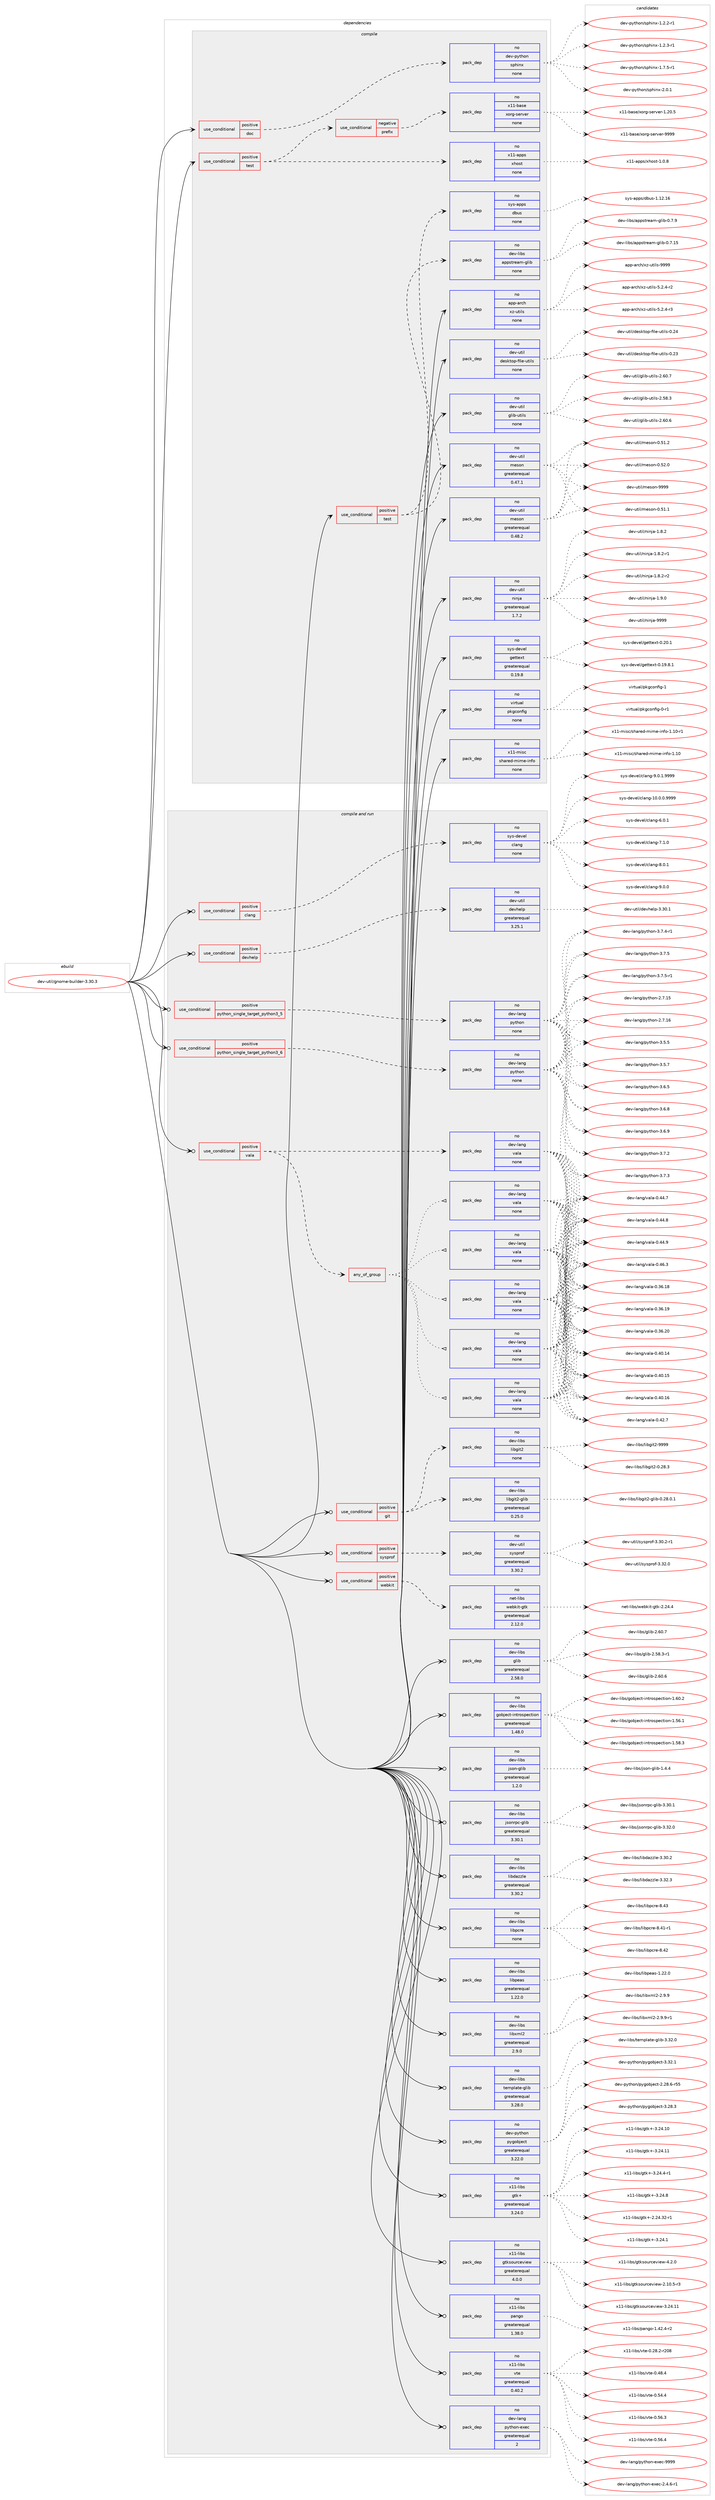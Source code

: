 digraph prolog {

# *************
# Graph options
# *************

newrank=true;
concentrate=true;
compound=true;
graph [rankdir=LR,fontname=Helvetica,fontsize=10,ranksep=1.5];#, ranksep=2.5, nodesep=0.2];
edge  [arrowhead=vee];
node  [fontname=Helvetica,fontsize=10];

# **********
# The ebuild
# **********

subgraph cluster_leftcol {
color=gray;
rank=same;
label=<<i>ebuild</i>>;
id [label="dev-util/gnome-builder-3.30.3", color=red, width=4, href="../dev-util/gnome-builder-3.30.3.svg"];
}

# ****************
# The dependencies
# ****************

subgraph cluster_midcol {
color=gray;
label=<<i>dependencies</i>>;
subgraph cluster_compile {
fillcolor="#eeeeee";
style=filled;
label=<<i>compile</i>>;
subgraph cond182807 {
dependency729513 [label=<<TABLE BORDER="0" CELLBORDER="1" CELLSPACING="0" CELLPADDING="4"><TR><TD ROWSPAN="3" CELLPADDING="10">use_conditional</TD></TR><TR><TD>positive</TD></TR><TR><TD>doc</TD></TR></TABLE>>, shape=none, color=red];
subgraph pack534563 {
dependency729514 [label=<<TABLE BORDER="0" CELLBORDER="1" CELLSPACING="0" CELLPADDING="4" WIDTH="220"><TR><TD ROWSPAN="6" CELLPADDING="30">pack_dep</TD></TR><TR><TD WIDTH="110">no</TD></TR><TR><TD>dev-python</TD></TR><TR><TD>sphinx</TD></TR><TR><TD>none</TD></TR><TR><TD></TD></TR></TABLE>>, shape=none, color=blue];
}
dependency729513:e -> dependency729514:w [weight=20,style="dashed",arrowhead="vee"];
}
id:e -> dependency729513:w [weight=20,style="solid",arrowhead="vee"];
subgraph cond182808 {
dependency729515 [label=<<TABLE BORDER="0" CELLBORDER="1" CELLSPACING="0" CELLPADDING="4"><TR><TD ROWSPAN="3" CELLPADDING="10">use_conditional</TD></TR><TR><TD>positive</TD></TR><TR><TD>test</TD></TR></TABLE>>, shape=none, color=red];
subgraph cond182809 {
dependency729516 [label=<<TABLE BORDER="0" CELLBORDER="1" CELLSPACING="0" CELLPADDING="4"><TR><TD ROWSPAN="3" CELLPADDING="10">use_conditional</TD></TR><TR><TD>negative</TD></TR><TR><TD>prefix</TD></TR></TABLE>>, shape=none, color=red];
subgraph pack534564 {
dependency729517 [label=<<TABLE BORDER="0" CELLBORDER="1" CELLSPACING="0" CELLPADDING="4" WIDTH="220"><TR><TD ROWSPAN="6" CELLPADDING="30">pack_dep</TD></TR><TR><TD WIDTH="110">no</TD></TR><TR><TD>x11-base</TD></TR><TR><TD>xorg-server</TD></TR><TR><TD>none</TD></TR><TR><TD></TD></TR></TABLE>>, shape=none, color=blue];
}
dependency729516:e -> dependency729517:w [weight=20,style="dashed",arrowhead="vee"];
}
dependency729515:e -> dependency729516:w [weight=20,style="dashed",arrowhead="vee"];
subgraph pack534565 {
dependency729518 [label=<<TABLE BORDER="0" CELLBORDER="1" CELLSPACING="0" CELLPADDING="4" WIDTH="220"><TR><TD ROWSPAN="6" CELLPADDING="30">pack_dep</TD></TR><TR><TD WIDTH="110">no</TD></TR><TR><TD>x11-apps</TD></TR><TR><TD>xhost</TD></TR><TR><TD>none</TD></TR><TR><TD></TD></TR></TABLE>>, shape=none, color=blue];
}
dependency729515:e -> dependency729518:w [weight=20,style="dashed",arrowhead="vee"];
}
id:e -> dependency729515:w [weight=20,style="solid",arrowhead="vee"];
subgraph cond182810 {
dependency729519 [label=<<TABLE BORDER="0" CELLBORDER="1" CELLSPACING="0" CELLPADDING="4"><TR><TD ROWSPAN="3" CELLPADDING="10">use_conditional</TD></TR><TR><TD>positive</TD></TR><TR><TD>test</TD></TR></TABLE>>, shape=none, color=red];
subgraph pack534566 {
dependency729520 [label=<<TABLE BORDER="0" CELLBORDER="1" CELLSPACING="0" CELLPADDING="4" WIDTH="220"><TR><TD ROWSPAN="6" CELLPADDING="30">pack_dep</TD></TR><TR><TD WIDTH="110">no</TD></TR><TR><TD>dev-libs</TD></TR><TR><TD>appstream-glib</TD></TR><TR><TD>none</TD></TR><TR><TD></TD></TR></TABLE>>, shape=none, color=blue];
}
dependency729519:e -> dependency729520:w [weight=20,style="dashed",arrowhead="vee"];
subgraph pack534567 {
dependency729521 [label=<<TABLE BORDER="0" CELLBORDER="1" CELLSPACING="0" CELLPADDING="4" WIDTH="220"><TR><TD ROWSPAN="6" CELLPADDING="30">pack_dep</TD></TR><TR><TD WIDTH="110">no</TD></TR><TR><TD>sys-apps</TD></TR><TR><TD>dbus</TD></TR><TR><TD>none</TD></TR><TR><TD></TD></TR></TABLE>>, shape=none, color=blue];
}
dependency729519:e -> dependency729521:w [weight=20,style="dashed",arrowhead="vee"];
}
id:e -> dependency729519:w [weight=20,style="solid",arrowhead="vee"];
subgraph pack534568 {
dependency729522 [label=<<TABLE BORDER="0" CELLBORDER="1" CELLSPACING="0" CELLPADDING="4" WIDTH="220"><TR><TD ROWSPAN="6" CELLPADDING="30">pack_dep</TD></TR><TR><TD WIDTH="110">no</TD></TR><TR><TD>app-arch</TD></TR><TR><TD>xz-utils</TD></TR><TR><TD>none</TD></TR><TR><TD></TD></TR></TABLE>>, shape=none, color=blue];
}
id:e -> dependency729522:w [weight=20,style="solid",arrowhead="vee"];
subgraph pack534569 {
dependency729523 [label=<<TABLE BORDER="0" CELLBORDER="1" CELLSPACING="0" CELLPADDING="4" WIDTH="220"><TR><TD ROWSPAN="6" CELLPADDING="30">pack_dep</TD></TR><TR><TD WIDTH="110">no</TD></TR><TR><TD>dev-util</TD></TR><TR><TD>desktop-file-utils</TD></TR><TR><TD>none</TD></TR><TR><TD></TD></TR></TABLE>>, shape=none, color=blue];
}
id:e -> dependency729523:w [weight=20,style="solid",arrowhead="vee"];
subgraph pack534570 {
dependency729524 [label=<<TABLE BORDER="0" CELLBORDER="1" CELLSPACING="0" CELLPADDING="4" WIDTH="220"><TR><TD ROWSPAN="6" CELLPADDING="30">pack_dep</TD></TR><TR><TD WIDTH="110">no</TD></TR><TR><TD>dev-util</TD></TR><TR><TD>glib-utils</TD></TR><TR><TD>none</TD></TR><TR><TD></TD></TR></TABLE>>, shape=none, color=blue];
}
id:e -> dependency729524:w [weight=20,style="solid",arrowhead="vee"];
subgraph pack534571 {
dependency729525 [label=<<TABLE BORDER="0" CELLBORDER="1" CELLSPACING="0" CELLPADDING="4" WIDTH="220"><TR><TD ROWSPAN="6" CELLPADDING="30">pack_dep</TD></TR><TR><TD WIDTH="110">no</TD></TR><TR><TD>dev-util</TD></TR><TR><TD>meson</TD></TR><TR><TD>greaterequal</TD></TR><TR><TD>0.47.1</TD></TR></TABLE>>, shape=none, color=blue];
}
id:e -> dependency729525:w [weight=20,style="solid",arrowhead="vee"];
subgraph pack534572 {
dependency729526 [label=<<TABLE BORDER="0" CELLBORDER="1" CELLSPACING="0" CELLPADDING="4" WIDTH="220"><TR><TD ROWSPAN="6" CELLPADDING="30">pack_dep</TD></TR><TR><TD WIDTH="110">no</TD></TR><TR><TD>dev-util</TD></TR><TR><TD>meson</TD></TR><TR><TD>greaterequal</TD></TR><TR><TD>0.48.2</TD></TR></TABLE>>, shape=none, color=blue];
}
id:e -> dependency729526:w [weight=20,style="solid",arrowhead="vee"];
subgraph pack534573 {
dependency729527 [label=<<TABLE BORDER="0" CELLBORDER="1" CELLSPACING="0" CELLPADDING="4" WIDTH="220"><TR><TD ROWSPAN="6" CELLPADDING="30">pack_dep</TD></TR><TR><TD WIDTH="110">no</TD></TR><TR><TD>dev-util</TD></TR><TR><TD>ninja</TD></TR><TR><TD>greaterequal</TD></TR><TR><TD>1.7.2</TD></TR></TABLE>>, shape=none, color=blue];
}
id:e -> dependency729527:w [weight=20,style="solid",arrowhead="vee"];
subgraph pack534574 {
dependency729528 [label=<<TABLE BORDER="0" CELLBORDER="1" CELLSPACING="0" CELLPADDING="4" WIDTH="220"><TR><TD ROWSPAN="6" CELLPADDING="30">pack_dep</TD></TR><TR><TD WIDTH="110">no</TD></TR><TR><TD>sys-devel</TD></TR><TR><TD>gettext</TD></TR><TR><TD>greaterequal</TD></TR><TR><TD>0.19.8</TD></TR></TABLE>>, shape=none, color=blue];
}
id:e -> dependency729528:w [weight=20,style="solid",arrowhead="vee"];
subgraph pack534575 {
dependency729529 [label=<<TABLE BORDER="0" CELLBORDER="1" CELLSPACING="0" CELLPADDING="4" WIDTH="220"><TR><TD ROWSPAN="6" CELLPADDING="30">pack_dep</TD></TR><TR><TD WIDTH="110">no</TD></TR><TR><TD>virtual</TD></TR><TR><TD>pkgconfig</TD></TR><TR><TD>none</TD></TR><TR><TD></TD></TR></TABLE>>, shape=none, color=blue];
}
id:e -> dependency729529:w [weight=20,style="solid",arrowhead="vee"];
subgraph pack534576 {
dependency729530 [label=<<TABLE BORDER="0" CELLBORDER="1" CELLSPACING="0" CELLPADDING="4" WIDTH="220"><TR><TD ROWSPAN="6" CELLPADDING="30">pack_dep</TD></TR><TR><TD WIDTH="110">no</TD></TR><TR><TD>x11-misc</TD></TR><TR><TD>shared-mime-info</TD></TR><TR><TD>none</TD></TR><TR><TD></TD></TR></TABLE>>, shape=none, color=blue];
}
id:e -> dependency729530:w [weight=20,style="solid",arrowhead="vee"];
}
subgraph cluster_compileandrun {
fillcolor="#eeeeee";
style=filled;
label=<<i>compile and run</i>>;
subgraph cond182811 {
dependency729531 [label=<<TABLE BORDER="0" CELLBORDER="1" CELLSPACING="0" CELLPADDING="4"><TR><TD ROWSPAN="3" CELLPADDING="10">use_conditional</TD></TR><TR><TD>positive</TD></TR><TR><TD>clang</TD></TR></TABLE>>, shape=none, color=red];
subgraph pack534577 {
dependency729532 [label=<<TABLE BORDER="0" CELLBORDER="1" CELLSPACING="0" CELLPADDING="4" WIDTH="220"><TR><TD ROWSPAN="6" CELLPADDING="30">pack_dep</TD></TR><TR><TD WIDTH="110">no</TD></TR><TR><TD>sys-devel</TD></TR><TR><TD>clang</TD></TR><TR><TD>none</TD></TR><TR><TD></TD></TR></TABLE>>, shape=none, color=blue];
}
dependency729531:e -> dependency729532:w [weight=20,style="dashed",arrowhead="vee"];
}
id:e -> dependency729531:w [weight=20,style="solid",arrowhead="odotvee"];
subgraph cond182812 {
dependency729533 [label=<<TABLE BORDER="0" CELLBORDER="1" CELLSPACING="0" CELLPADDING="4"><TR><TD ROWSPAN="3" CELLPADDING="10">use_conditional</TD></TR><TR><TD>positive</TD></TR><TR><TD>devhelp</TD></TR></TABLE>>, shape=none, color=red];
subgraph pack534578 {
dependency729534 [label=<<TABLE BORDER="0" CELLBORDER="1" CELLSPACING="0" CELLPADDING="4" WIDTH="220"><TR><TD ROWSPAN="6" CELLPADDING="30">pack_dep</TD></TR><TR><TD WIDTH="110">no</TD></TR><TR><TD>dev-util</TD></TR><TR><TD>devhelp</TD></TR><TR><TD>greaterequal</TD></TR><TR><TD>3.25.1</TD></TR></TABLE>>, shape=none, color=blue];
}
dependency729533:e -> dependency729534:w [weight=20,style="dashed",arrowhead="vee"];
}
id:e -> dependency729533:w [weight=20,style="solid",arrowhead="odotvee"];
subgraph cond182813 {
dependency729535 [label=<<TABLE BORDER="0" CELLBORDER="1" CELLSPACING="0" CELLPADDING="4"><TR><TD ROWSPAN="3" CELLPADDING="10">use_conditional</TD></TR><TR><TD>positive</TD></TR><TR><TD>git</TD></TR></TABLE>>, shape=none, color=red];
subgraph pack534579 {
dependency729536 [label=<<TABLE BORDER="0" CELLBORDER="1" CELLSPACING="0" CELLPADDING="4" WIDTH="220"><TR><TD ROWSPAN="6" CELLPADDING="30">pack_dep</TD></TR><TR><TD WIDTH="110">no</TD></TR><TR><TD>dev-libs</TD></TR><TR><TD>libgit2</TD></TR><TR><TD>none</TD></TR><TR><TD></TD></TR></TABLE>>, shape=none, color=blue];
}
dependency729535:e -> dependency729536:w [weight=20,style="dashed",arrowhead="vee"];
subgraph pack534580 {
dependency729537 [label=<<TABLE BORDER="0" CELLBORDER="1" CELLSPACING="0" CELLPADDING="4" WIDTH="220"><TR><TD ROWSPAN="6" CELLPADDING="30">pack_dep</TD></TR><TR><TD WIDTH="110">no</TD></TR><TR><TD>dev-libs</TD></TR><TR><TD>libgit2-glib</TD></TR><TR><TD>greaterequal</TD></TR><TR><TD>0.25.0</TD></TR></TABLE>>, shape=none, color=blue];
}
dependency729535:e -> dependency729537:w [weight=20,style="dashed",arrowhead="vee"];
}
id:e -> dependency729535:w [weight=20,style="solid",arrowhead="odotvee"];
subgraph cond182814 {
dependency729538 [label=<<TABLE BORDER="0" CELLBORDER="1" CELLSPACING="0" CELLPADDING="4"><TR><TD ROWSPAN="3" CELLPADDING="10">use_conditional</TD></TR><TR><TD>positive</TD></TR><TR><TD>python_single_target_python3_5</TD></TR></TABLE>>, shape=none, color=red];
subgraph pack534581 {
dependency729539 [label=<<TABLE BORDER="0" CELLBORDER="1" CELLSPACING="0" CELLPADDING="4" WIDTH="220"><TR><TD ROWSPAN="6" CELLPADDING="30">pack_dep</TD></TR><TR><TD WIDTH="110">no</TD></TR><TR><TD>dev-lang</TD></TR><TR><TD>python</TD></TR><TR><TD>none</TD></TR><TR><TD></TD></TR></TABLE>>, shape=none, color=blue];
}
dependency729538:e -> dependency729539:w [weight=20,style="dashed",arrowhead="vee"];
}
id:e -> dependency729538:w [weight=20,style="solid",arrowhead="odotvee"];
subgraph cond182815 {
dependency729540 [label=<<TABLE BORDER="0" CELLBORDER="1" CELLSPACING="0" CELLPADDING="4"><TR><TD ROWSPAN="3" CELLPADDING="10">use_conditional</TD></TR><TR><TD>positive</TD></TR><TR><TD>python_single_target_python3_6</TD></TR></TABLE>>, shape=none, color=red];
subgraph pack534582 {
dependency729541 [label=<<TABLE BORDER="0" CELLBORDER="1" CELLSPACING="0" CELLPADDING="4" WIDTH="220"><TR><TD ROWSPAN="6" CELLPADDING="30">pack_dep</TD></TR><TR><TD WIDTH="110">no</TD></TR><TR><TD>dev-lang</TD></TR><TR><TD>python</TD></TR><TR><TD>none</TD></TR><TR><TD></TD></TR></TABLE>>, shape=none, color=blue];
}
dependency729540:e -> dependency729541:w [weight=20,style="dashed",arrowhead="vee"];
}
id:e -> dependency729540:w [weight=20,style="solid",arrowhead="odotvee"];
subgraph cond182816 {
dependency729542 [label=<<TABLE BORDER="0" CELLBORDER="1" CELLSPACING="0" CELLPADDING="4"><TR><TD ROWSPAN="3" CELLPADDING="10">use_conditional</TD></TR><TR><TD>positive</TD></TR><TR><TD>sysprof</TD></TR></TABLE>>, shape=none, color=red];
subgraph pack534583 {
dependency729543 [label=<<TABLE BORDER="0" CELLBORDER="1" CELLSPACING="0" CELLPADDING="4" WIDTH="220"><TR><TD ROWSPAN="6" CELLPADDING="30">pack_dep</TD></TR><TR><TD WIDTH="110">no</TD></TR><TR><TD>dev-util</TD></TR><TR><TD>sysprof</TD></TR><TR><TD>greaterequal</TD></TR><TR><TD>3.30.2</TD></TR></TABLE>>, shape=none, color=blue];
}
dependency729542:e -> dependency729543:w [weight=20,style="dashed",arrowhead="vee"];
}
id:e -> dependency729542:w [weight=20,style="solid",arrowhead="odotvee"];
subgraph cond182817 {
dependency729544 [label=<<TABLE BORDER="0" CELLBORDER="1" CELLSPACING="0" CELLPADDING="4"><TR><TD ROWSPAN="3" CELLPADDING="10">use_conditional</TD></TR><TR><TD>positive</TD></TR><TR><TD>vala</TD></TR></TABLE>>, shape=none, color=red];
subgraph pack534584 {
dependency729545 [label=<<TABLE BORDER="0" CELLBORDER="1" CELLSPACING="0" CELLPADDING="4" WIDTH="220"><TR><TD ROWSPAN="6" CELLPADDING="30">pack_dep</TD></TR><TR><TD WIDTH="110">no</TD></TR><TR><TD>dev-lang</TD></TR><TR><TD>vala</TD></TR><TR><TD>none</TD></TR><TR><TD></TD></TR></TABLE>>, shape=none, color=blue];
}
dependency729544:e -> dependency729545:w [weight=20,style="dashed",arrowhead="vee"];
subgraph any11764 {
dependency729546 [label=<<TABLE BORDER="0" CELLBORDER="1" CELLSPACING="0" CELLPADDING="4"><TR><TD CELLPADDING="10">any_of_group</TD></TR></TABLE>>, shape=none, color=red];subgraph pack534585 {
dependency729547 [label=<<TABLE BORDER="0" CELLBORDER="1" CELLSPACING="0" CELLPADDING="4" WIDTH="220"><TR><TD ROWSPAN="6" CELLPADDING="30">pack_dep</TD></TR><TR><TD WIDTH="110">no</TD></TR><TR><TD>dev-lang</TD></TR><TR><TD>vala</TD></TR><TR><TD>none</TD></TR><TR><TD></TD></TR></TABLE>>, shape=none, color=blue];
}
dependency729546:e -> dependency729547:w [weight=20,style="dotted",arrowhead="oinv"];
subgraph pack534586 {
dependency729548 [label=<<TABLE BORDER="0" CELLBORDER="1" CELLSPACING="0" CELLPADDING="4" WIDTH="220"><TR><TD ROWSPAN="6" CELLPADDING="30">pack_dep</TD></TR><TR><TD WIDTH="110">no</TD></TR><TR><TD>dev-lang</TD></TR><TR><TD>vala</TD></TR><TR><TD>none</TD></TR><TR><TD></TD></TR></TABLE>>, shape=none, color=blue];
}
dependency729546:e -> dependency729548:w [weight=20,style="dotted",arrowhead="oinv"];
subgraph pack534587 {
dependency729549 [label=<<TABLE BORDER="0" CELLBORDER="1" CELLSPACING="0" CELLPADDING="4" WIDTH="220"><TR><TD ROWSPAN="6" CELLPADDING="30">pack_dep</TD></TR><TR><TD WIDTH="110">no</TD></TR><TR><TD>dev-lang</TD></TR><TR><TD>vala</TD></TR><TR><TD>none</TD></TR><TR><TD></TD></TR></TABLE>>, shape=none, color=blue];
}
dependency729546:e -> dependency729549:w [weight=20,style="dotted",arrowhead="oinv"];
subgraph pack534588 {
dependency729550 [label=<<TABLE BORDER="0" CELLBORDER="1" CELLSPACING="0" CELLPADDING="4" WIDTH="220"><TR><TD ROWSPAN="6" CELLPADDING="30">pack_dep</TD></TR><TR><TD WIDTH="110">no</TD></TR><TR><TD>dev-lang</TD></TR><TR><TD>vala</TD></TR><TR><TD>none</TD></TR><TR><TD></TD></TR></TABLE>>, shape=none, color=blue];
}
dependency729546:e -> dependency729550:w [weight=20,style="dotted",arrowhead="oinv"];
subgraph pack534589 {
dependency729551 [label=<<TABLE BORDER="0" CELLBORDER="1" CELLSPACING="0" CELLPADDING="4" WIDTH="220"><TR><TD ROWSPAN="6" CELLPADDING="30">pack_dep</TD></TR><TR><TD WIDTH="110">no</TD></TR><TR><TD>dev-lang</TD></TR><TR><TD>vala</TD></TR><TR><TD>none</TD></TR><TR><TD></TD></TR></TABLE>>, shape=none, color=blue];
}
dependency729546:e -> dependency729551:w [weight=20,style="dotted",arrowhead="oinv"];
}
dependency729544:e -> dependency729546:w [weight=20,style="dashed",arrowhead="vee"];
}
id:e -> dependency729544:w [weight=20,style="solid",arrowhead="odotvee"];
subgraph cond182818 {
dependency729552 [label=<<TABLE BORDER="0" CELLBORDER="1" CELLSPACING="0" CELLPADDING="4"><TR><TD ROWSPAN="3" CELLPADDING="10">use_conditional</TD></TR><TR><TD>positive</TD></TR><TR><TD>webkit</TD></TR></TABLE>>, shape=none, color=red];
subgraph pack534590 {
dependency729553 [label=<<TABLE BORDER="0" CELLBORDER="1" CELLSPACING="0" CELLPADDING="4" WIDTH="220"><TR><TD ROWSPAN="6" CELLPADDING="30">pack_dep</TD></TR><TR><TD WIDTH="110">no</TD></TR><TR><TD>net-libs</TD></TR><TR><TD>webkit-gtk</TD></TR><TR><TD>greaterequal</TD></TR><TR><TD>2.12.0</TD></TR></TABLE>>, shape=none, color=blue];
}
dependency729552:e -> dependency729553:w [weight=20,style="dashed",arrowhead="vee"];
}
id:e -> dependency729552:w [weight=20,style="solid",arrowhead="odotvee"];
subgraph pack534591 {
dependency729554 [label=<<TABLE BORDER="0" CELLBORDER="1" CELLSPACING="0" CELLPADDING="4" WIDTH="220"><TR><TD ROWSPAN="6" CELLPADDING="30">pack_dep</TD></TR><TR><TD WIDTH="110">no</TD></TR><TR><TD>dev-lang</TD></TR><TR><TD>python-exec</TD></TR><TR><TD>greaterequal</TD></TR><TR><TD>2</TD></TR></TABLE>>, shape=none, color=blue];
}
id:e -> dependency729554:w [weight=20,style="solid",arrowhead="odotvee"];
subgraph pack534592 {
dependency729555 [label=<<TABLE BORDER="0" CELLBORDER="1" CELLSPACING="0" CELLPADDING="4" WIDTH="220"><TR><TD ROWSPAN="6" CELLPADDING="30">pack_dep</TD></TR><TR><TD WIDTH="110">no</TD></TR><TR><TD>dev-libs</TD></TR><TR><TD>glib</TD></TR><TR><TD>greaterequal</TD></TR><TR><TD>2.58.0</TD></TR></TABLE>>, shape=none, color=blue];
}
id:e -> dependency729555:w [weight=20,style="solid",arrowhead="odotvee"];
subgraph pack534593 {
dependency729556 [label=<<TABLE BORDER="0" CELLBORDER="1" CELLSPACING="0" CELLPADDING="4" WIDTH="220"><TR><TD ROWSPAN="6" CELLPADDING="30">pack_dep</TD></TR><TR><TD WIDTH="110">no</TD></TR><TR><TD>dev-libs</TD></TR><TR><TD>gobject-introspection</TD></TR><TR><TD>greaterequal</TD></TR><TR><TD>1.48.0</TD></TR></TABLE>>, shape=none, color=blue];
}
id:e -> dependency729556:w [weight=20,style="solid",arrowhead="odotvee"];
subgraph pack534594 {
dependency729557 [label=<<TABLE BORDER="0" CELLBORDER="1" CELLSPACING="0" CELLPADDING="4" WIDTH="220"><TR><TD ROWSPAN="6" CELLPADDING="30">pack_dep</TD></TR><TR><TD WIDTH="110">no</TD></TR><TR><TD>dev-libs</TD></TR><TR><TD>json-glib</TD></TR><TR><TD>greaterequal</TD></TR><TR><TD>1.2.0</TD></TR></TABLE>>, shape=none, color=blue];
}
id:e -> dependency729557:w [weight=20,style="solid",arrowhead="odotvee"];
subgraph pack534595 {
dependency729558 [label=<<TABLE BORDER="0" CELLBORDER="1" CELLSPACING="0" CELLPADDING="4" WIDTH="220"><TR><TD ROWSPAN="6" CELLPADDING="30">pack_dep</TD></TR><TR><TD WIDTH="110">no</TD></TR><TR><TD>dev-libs</TD></TR><TR><TD>jsonrpc-glib</TD></TR><TR><TD>greaterequal</TD></TR><TR><TD>3.30.1</TD></TR></TABLE>>, shape=none, color=blue];
}
id:e -> dependency729558:w [weight=20,style="solid",arrowhead="odotvee"];
subgraph pack534596 {
dependency729559 [label=<<TABLE BORDER="0" CELLBORDER="1" CELLSPACING="0" CELLPADDING="4" WIDTH="220"><TR><TD ROWSPAN="6" CELLPADDING="30">pack_dep</TD></TR><TR><TD WIDTH="110">no</TD></TR><TR><TD>dev-libs</TD></TR><TR><TD>libdazzle</TD></TR><TR><TD>greaterequal</TD></TR><TR><TD>3.30.2</TD></TR></TABLE>>, shape=none, color=blue];
}
id:e -> dependency729559:w [weight=20,style="solid",arrowhead="odotvee"];
subgraph pack534597 {
dependency729560 [label=<<TABLE BORDER="0" CELLBORDER="1" CELLSPACING="0" CELLPADDING="4" WIDTH="220"><TR><TD ROWSPAN="6" CELLPADDING="30">pack_dep</TD></TR><TR><TD WIDTH="110">no</TD></TR><TR><TD>dev-libs</TD></TR><TR><TD>libpcre</TD></TR><TR><TD>none</TD></TR><TR><TD></TD></TR></TABLE>>, shape=none, color=blue];
}
id:e -> dependency729560:w [weight=20,style="solid",arrowhead="odotvee"];
subgraph pack534598 {
dependency729561 [label=<<TABLE BORDER="0" CELLBORDER="1" CELLSPACING="0" CELLPADDING="4" WIDTH="220"><TR><TD ROWSPAN="6" CELLPADDING="30">pack_dep</TD></TR><TR><TD WIDTH="110">no</TD></TR><TR><TD>dev-libs</TD></TR><TR><TD>libpeas</TD></TR><TR><TD>greaterequal</TD></TR><TR><TD>1.22.0</TD></TR></TABLE>>, shape=none, color=blue];
}
id:e -> dependency729561:w [weight=20,style="solid",arrowhead="odotvee"];
subgraph pack534599 {
dependency729562 [label=<<TABLE BORDER="0" CELLBORDER="1" CELLSPACING="0" CELLPADDING="4" WIDTH="220"><TR><TD ROWSPAN="6" CELLPADDING="30">pack_dep</TD></TR><TR><TD WIDTH="110">no</TD></TR><TR><TD>dev-libs</TD></TR><TR><TD>libxml2</TD></TR><TR><TD>greaterequal</TD></TR><TR><TD>2.9.0</TD></TR></TABLE>>, shape=none, color=blue];
}
id:e -> dependency729562:w [weight=20,style="solid",arrowhead="odotvee"];
subgraph pack534600 {
dependency729563 [label=<<TABLE BORDER="0" CELLBORDER="1" CELLSPACING="0" CELLPADDING="4" WIDTH="220"><TR><TD ROWSPAN="6" CELLPADDING="30">pack_dep</TD></TR><TR><TD WIDTH="110">no</TD></TR><TR><TD>dev-libs</TD></TR><TR><TD>template-glib</TD></TR><TR><TD>greaterequal</TD></TR><TR><TD>3.28.0</TD></TR></TABLE>>, shape=none, color=blue];
}
id:e -> dependency729563:w [weight=20,style="solid",arrowhead="odotvee"];
subgraph pack534601 {
dependency729564 [label=<<TABLE BORDER="0" CELLBORDER="1" CELLSPACING="0" CELLPADDING="4" WIDTH="220"><TR><TD ROWSPAN="6" CELLPADDING="30">pack_dep</TD></TR><TR><TD WIDTH="110">no</TD></TR><TR><TD>dev-python</TD></TR><TR><TD>pygobject</TD></TR><TR><TD>greaterequal</TD></TR><TR><TD>3.22.0</TD></TR></TABLE>>, shape=none, color=blue];
}
id:e -> dependency729564:w [weight=20,style="solid",arrowhead="odotvee"];
subgraph pack534602 {
dependency729565 [label=<<TABLE BORDER="0" CELLBORDER="1" CELLSPACING="0" CELLPADDING="4" WIDTH="220"><TR><TD ROWSPAN="6" CELLPADDING="30">pack_dep</TD></TR><TR><TD WIDTH="110">no</TD></TR><TR><TD>x11-libs</TD></TR><TR><TD>gtk+</TD></TR><TR><TD>greaterequal</TD></TR><TR><TD>3.24.0</TD></TR></TABLE>>, shape=none, color=blue];
}
id:e -> dependency729565:w [weight=20,style="solid",arrowhead="odotvee"];
subgraph pack534603 {
dependency729566 [label=<<TABLE BORDER="0" CELLBORDER="1" CELLSPACING="0" CELLPADDING="4" WIDTH="220"><TR><TD ROWSPAN="6" CELLPADDING="30">pack_dep</TD></TR><TR><TD WIDTH="110">no</TD></TR><TR><TD>x11-libs</TD></TR><TR><TD>gtksourceview</TD></TR><TR><TD>greaterequal</TD></TR><TR><TD>4.0.0</TD></TR></TABLE>>, shape=none, color=blue];
}
id:e -> dependency729566:w [weight=20,style="solid",arrowhead="odotvee"];
subgraph pack534604 {
dependency729567 [label=<<TABLE BORDER="0" CELLBORDER="1" CELLSPACING="0" CELLPADDING="4" WIDTH="220"><TR><TD ROWSPAN="6" CELLPADDING="30">pack_dep</TD></TR><TR><TD WIDTH="110">no</TD></TR><TR><TD>x11-libs</TD></TR><TR><TD>pango</TD></TR><TR><TD>greaterequal</TD></TR><TR><TD>1.38.0</TD></TR></TABLE>>, shape=none, color=blue];
}
id:e -> dependency729567:w [weight=20,style="solid",arrowhead="odotvee"];
subgraph pack534605 {
dependency729568 [label=<<TABLE BORDER="0" CELLBORDER="1" CELLSPACING="0" CELLPADDING="4" WIDTH="220"><TR><TD ROWSPAN="6" CELLPADDING="30">pack_dep</TD></TR><TR><TD WIDTH="110">no</TD></TR><TR><TD>x11-libs</TD></TR><TR><TD>vte</TD></TR><TR><TD>greaterequal</TD></TR><TR><TD>0.40.2</TD></TR></TABLE>>, shape=none, color=blue];
}
id:e -> dependency729568:w [weight=20,style="solid",arrowhead="odotvee"];
}
subgraph cluster_run {
fillcolor="#eeeeee";
style=filled;
label=<<i>run</i>>;
}
}

# **************
# The candidates
# **************

subgraph cluster_choices {
rank=same;
color=gray;
label=<<i>candidates</i>>;

subgraph choice534563 {
color=black;
nodesep=1;
choice10010111845112121116104111110471151121041051101204549465046504511449 [label="dev-python/sphinx-1.2.2-r1", color=red, width=4,href="../dev-python/sphinx-1.2.2-r1.svg"];
choice10010111845112121116104111110471151121041051101204549465046514511449 [label="dev-python/sphinx-1.2.3-r1", color=red, width=4,href="../dev-python/sphinx-1.2.3-r1.svg"];
choice10010111845112121116104111110471151121041051101204549465546534511449 [label="dev-python/sphinx-1.7.5-r1", color=red, width=4,href="../dev-python/sphinx-1.7.5-r1.svg"];
choice1001011184511212111610411111047115112104105110120455046484649 [label="dev-python/sphinx-2.0.1", color=red, width=4,href="../dev-python/sphinx-2.0.1.svg"];
dependency729514:e -> choice10010111845112121116104111110471151121041051101204549465046504511449:w [style=dotted,weight="100"];
dependency729514:e -> choice10010111845112121116104111110471151121041051101204549465046514511449:w [style=dotted,weight="100"];
dependency729514:e -> choice10010111845112121116104111110471151121041051101204549465546534511449:w [style=dotted,weight="100"];
dependency729514:e -> choice1001011184511212111610411111047115112104105110120455046484649:w [style=dotted,weight="100"];
}
subgraph choice534564 {
color=black;
nodesep=1;
choice1204949459897115101471201111141034511510111411810111445494650484653 [label="x11-base/xorg-server-1.20.5", color=red, width=4,href="../x11-base/xorg-server-1.20.5.svg"];
choice120494945989711510147120111114103451151011141181011144557575757 [label="x11-base/xorg-server-9999", color=red, width=4,href="../x11-base/xorg-server-9999.svg"];
dependency729517:e -> choice1204949459897115101471201111141034511510111411810111445494650484653:w [style=dotted,weight="100"];
dependency729517:e -> choice120494945989711510147120111114103451151011141181011144557575757:w [style=dotted,weight="100"];
}
subgraph choice534565 {
color=black;
nodesep=1;
choice1204949459711211211547120104111115116454946484656 [label="x11-apps/xhost-1.0.8", color=red, width=4,href="../x11-apps/xhost-1.0.8.svg"];
dependency729518:e -> choice1204949459711211211547120104111115116454946484656:w [style=dotted,weight="100"];
}
subgraph choice534566 {
color=black;
nodesep=1;
choice1001011184510810598115479711211211511611410197109451031081059845484655464953 [label="dev-libs/appstream-glib-0.7.15", color=red, width=4,href="../dev-libs/appstream-glib-0.7.15.svg"];
choice10010111845108105981154797112112115116114101971094510310810598454846554657 [label="dev-libs/appstream-glib-0.7.9", color=red, width=4,href="../dev-libs/appstream-glib-0.7.9.svg"];
dependency729520:e -> choice1001011184510810598115479711211211511611410197109451031081059845484655464953:w [style=dotted,weight="100"];
dependency729520:e -> choice10010111845108105981154797112112115116114101971094510310810598454846554657:w [style=dotted,weight="100"];
}
subgraph choice534567 {
color=black;
nodesep=1;
choice115121115459711211211547100981171154549464950464954 [label="sys-apps/dbus-1.12.16", color=red, width=4,href="../sys-apps/dbus-1.12.16.svg"];
dependency729521:e -> choice115121115459711211211547100981171154549464950464954:w [style=dotted,weight="100"];
}
subgraph choice534568 {
color=black;
nodesep=1;
choice9711211245971149910447120122451171161051081154553465046524511450 [label="app-arch/xz-utils-5.2.4-r2", color=red, width=4,href="../app-arch/xz-utils-5.2.4-r2.svg"];
choice9711211245971149910447120122451171161051081154553465046524511451 [label="app-arch/xz-utils-5.2.4-r3", color=red, width=4,href="../app-arch/xz-utils-5.2.4-r3.svg"];
choice9711211245971149910447120122451171161051081154557575757 [label="app-arch/xz-utils-9999", color=red, width=4,href="../app-arch/xz-utils-9999.svg"];
dependency729522:e -> choice9711211245971149910447120122451171161051081154553465046524511450:w [style=dotted,weight="100"];
dependency729522:e -> choice9711211245971149910447120122451171161051081154553465046524511451:w [style=dotted,weight="100"];
dependency729522:e -> choice9711211245971149910447120122451171161051081154557575757:w [style=dotted,weight="100"];
}
subgraph choice534569 {
color=black;
nodesep=1;
choice100101118451171161051084710010111510711611111245102105108101451171161051081154548465051 [label="dev-util/desktop-file-utils-0.23", color=red, width=4,href="../dev-util/desktop-file-utils-0.23.svg"];
choice100101118451171161051084710010111510711611111245102105108101451171161051081154548465052 [label="dev-util/desktop-file-utils-0.24", color=red, width=4,href="../dev-util/desktop-file-utils-0.24.svg"];
dependency729523:e -> choice100101118451171161051084710010111510711611111245102105108101451171161051081154548465051:w [style=dotted,weight="100"];
dependency729523:e -> choice100101118451171161051084710010111510711611111245102105108101451171161051081154548465052:w [style=dotted,weight="100"];
}
subgraph choice534570 {
color=black;
nodesep=1;
choice1001011184511711610510847103108105984511711610510811545504653564651 [label="dev-util/glib-utils-2.58.3", color=red, width=4,href="../dev-util/glib-utils-2.58.3.svg"];
choice1001011184511711610510847103108105984511711610510811545504654484654 [label="dev-util/glib-utils-2.60.6", color=red, width=4,href="../dev-util/glib-utils-2.60.6.svg"];
choice1001011184511711610510847103108105984511711610510811545504654484655 [label="dev-util/glib-utils-2.60.7", color=red, width=4,href="../dev-util/glib-utils-2.60.7.svg"];
dependency729524:e -> choice1001011184511711610510847103108105984511711610510811545504653564651:w [style=dotted,weight="100"];
dependency729524:e -> choice1001011184511711610510847103108105984511711610510811545504654484654:w [style=dotted,weight="100"];
dependency729524:e -> choice1001011184511711610510847103108105984511711610510811545504654484655:w [style=dotted,weight="100"];
}
subgraph choice534571 {
color=black;
nodesep=1;
choice100101118451171161051084710910111511111045484653494649 [label="dev-util/meson-0.51.1", color=red, width=4,href="../dev-util/meson-0.51.1.svg"];
choice100101118451171161051084710910111511111045484653494650 [label="dev-util/meson-0.51.2", color=red, width=4,href="../dev-util/meson-0.51.2.svg"];
choice100101118451171161051084710910111511111045484653504648 [label="dev-util/meson-0.52.0", color=red, width=4,href="../dev-util/meson-0.52.0.svg"];
choice10010111845117116105108471091011151111104557575757 [label="dev-util/meson-9999", color=red, width=4,href="../dev-util/meson-9999.svg"];
dependency729525:e -> choice100101118451171161051084710910111511111045484653494649:w [style=dotted,weight="100"];
dependency729525:e -> choice100101118451171161051084710910111511111045484653494650:w [style=dotted,weight="100"];
dependency729525:e -> choice100101118451171161051084710910111511111045484653504648:w [style=dotted,weight="100"];
dependency729525:e -> choice10010111845117116105108471091011151111104557575757:w [style=dotted,weight="100"];
}
subgraph choice534572 {
color=black;
nodesep=1;
choice100101118451171161051084710910111511111045484653494649 [label="dev-util/meson-0.51.1", color=red, width=4,href="../dev-util/meson-0.51.1.svg"];
choice100101118451171161051084710910111511111045484653494650 [label="dev-util/meson-0.51.2", color=red, width=4,href="../dev-util/meson-0.51.2.svg"];
choice100101118451171161051084710910111511111045484653504648 [label="dev-util/meson-0.52.0", color=red, width=4,href="../dev-util/meson-0.52.0.svg"];
choice10010111845117116105108471091011151111104557575757 [label="dev-util/meson-9999", color=red, width=4,href="../dev-util/meson-9999.svg"];
dependency729526:e -> choice100101118451171161051084710910111511111045484653494649:w [style=dotted,weight="100"];
dependency729526:e -> choice100101118451171161051084710910111511111045484653494650:w [style=dotted,weight="100"];
dependency729526:e -> choice100101118451171161051084710910111511111045484653504648:w [style=dotted,weight="100"];
dependency729526:e -> choice10010111845117116105108471091011151111104557575757:w [style=dotted,weight="100"];
}
subgraph choice534573 {
color=black;
nodesep=1;
choice100101118451171161051084711010511010697454946564650 [label="dev-util/ninja-1.8.2", color=red, width=4,href="../dev-util/ninja-1.8.2.svg"];
choice1001011184511711610510847110105110106974549465646504511449 [label="dev-util/ninja-1.8.2-r1", color=red, width=4,href="../dev-util/ninja-1.8.2-r1.svg"];
choice1001011184511711610510847110105110106974549465646504511450 [label="dev-util/ninja-1.8.2-r2", color=red, width=4,href="../dev-util/ninja-1.8.2-r2.svg"];
choice100101118451171161051084711010511010697454946574648 [label="dev-util/ninja-1.9.0", color=red, width=4,href="../dev-util/ninja-1.9.0.svg"];
choice1001011184511711610510847110105110106974557575757 [label="dev-util/ninja-9999", color=red, width=4,href="../dev-util/ninja-9999.svg"];
dependency729527:e -> choice100101118451171161051084711010511010697454946564650:w [style=dotted,weight="100"];
dependency729527:e -> choice1001011184511711610510847110105110106974549465646504511449:w [style=dotted,weight="100"];
dependency729527:e -> choice1001011184511711610510847110105110106974549465646504511450:w [style=dotted,weight="100"];
dependency729527:e -> choice100101118451171161051084711010511010697454946574648:w [style=dotted,weight="100"];
dependency729527:e -> choice1001011184511711610510847110105110106974557575757:w [style=dotted,weight="100"];
}
subgraph choice534574 {
color=black;
nodesep=1;
choice1151211154510010111810110847103101116116101120116454846495746564649 [label="sys-devel/gettext-0.19.8.1", color=red, width=4,href="../sys-devel/gettext-0.19.8.1.svg"];
choice115121115451001011181011084710310111611610112011645484650484649 [label="sys-devel/gettext-0.20.1", color=red, width=4,href="../sys-devel/gettext-0.20.1.svg"];
dependency729528:e -> choice1151211154510010111810110847103101116116101120116454846495746564649:w [style=dotted,weight="100"];
dependency729528:e -> choice115121115451001011181011084710310111611610112011645484650484649:w [style=dotted,weight="100"];
}
subgraph choice534575 {
color=black;
nodesep=1;
choice11810511411611797108471121071039911111010210510345484511449 [label="virtual/pkgconfig-0-r1", color=red, width=4,href="../virtual/pkgconfig-0-r1.svg"];
choice1181051141161179710847112107103991111101021051034549 [label="virtual/pkgconfig-1", color=red, width=4,href="../virtual/pkgconfig-1.svg"];
dependency729529:e -> choice11810511411611797108471121071039911111010210510345484511449:w [style=dotted,weight="100"];
dependency729529:e -> choice1181051141161179710847112107103991111101021051034549:w [style=dotted,weight="100"];
}
subgraph choice534576 {
color=black;
nodesep=1;
choice12049494510910511599471151049711410110045109105109101451051101021114549464948 [label="x11-misc/shared-mime-info-1.10", color=red, width=4,href="../x11-misc/shared-mime-info-1.10.svg"];
choice120494945109105115994711510497114101100451091051091014510511010211145494649484511449 [label="x11-misc/shared-mime-info-1.10-r1", color=red, width=4,href="../x11-misc/shared-mime-info-1.10-r1.svg"];
dependency729530:e -> choice12049494510910511599471151049711410110045109105109101451051101021114549464948:w [style=dotted,weight="100"];
dependency729530:e -> choice120494945109105115994711510497114101100451091051091014510511010211145494649484511449:w [style=dotted,weight="100"];
}
subgraph choice534577 {
color=black;
nodesep=1;
choice11512111545100101118101108479910897110103454948464846484657575757 [label="sys-devel/clang-10.0.0.9999", color=red, width=4,href="../sys-devel/clang-10.0.0.9999.svg"];
choice11512111545100101118101108479910897110103455446484649 [label="sys-devel/clang-6.0.1", color=red, width=4,href="../sys-devel/clang-6.0.1.svg"];
choice11512111545100101118101108479910897110103455546494648 [label="sys-devel/clang-7.1.0", color=red, width=4,href="../sys-devel/clang-7.1.0.svg"];
choice11512111545100101118101108479910897110103455646484649 [label="sys-devel/clang-8.0.1", color=red, width=4,href="../sys-devel/clang-8.0.1.svg"];
choice11512111545100101118101108479910897110103455746484648 [label="sys-devel/clang-9.0.0", color=red, width=4,href="../sys-devel/clang-9.0.0.svg"];
choice115121115451001011181011084799108971101034557464846494657575757 [label="sys-devel/clang-9.0.1.9999", color=red, width=4,href="../sys-devel/clang-9.0.1.9999.svg"];
dependency729532:e -> choice11512111545100101118101108479910897110103454948464846484657575757:w [style=dotted,weight="100"];
dependency729532:e -> choice11512111545100101118101108479910897110103455446484649:w [style=dotted,weight="100"];
dependency729532:e -> choice11512111545100101118101108479910897110103455546494648:w [style=dotted,weight="100"];
dependency729532:e -> choice11512111545100101118101108479910897110103455646484649:w [style=dotted,weight="100"];
dependency729532:e -> choice11512111545100101118101108479910897110103455746484648:w [style=dotted,weight="100"];
dependency729532:e -> choice115121115451001011181011084799108971101034557464846494657575757:w [style=dotted,weight="100"];
}
subgraph choice534578 {
color=black;
nodesep=1;
choice100101118451171161051084710010111810410110811245514651484649 [label="dev-util/devhelp-3.30.1", color=red, width=4,href="../dev-util/devhelp-3.30.1.svg"];
dependency729534:e -> choice100101118451171161051084710010111810410110811245514651484649:w [style=dotted,weight="100"];
}
subgraph choice534579 {
color=black;
nodesep=1;
choice100101118451081059811547108105981031051165045484650564651 [label="dev-libs/libgit2-0.28.3", color=red, width=4,href="../dev-libs/libgit2-0.28.3.svg"];
choice10010111845108105981154710810598103105116504557575757 [label="dev-libs/libgit2-9999", color=red, width=4,href="../dev-libs/libgit2-9999.svg"];
dependency729536:e -> choice100101118451081059811547108105981031051165045484650564651:w [style=dotted,weight="100"];
dependency729536:e -> choice10010111845108105981154710810598103105116504557575757:w [style=dotted,weight="100"];
}
subgraph choice534580 {
color=black;
nodesep=1;
choice10010111845108105981154710810598103105116504510310810598454846505646484649 [label="dev-libs/libgit2-glib-0.28.0.1", color=red, width=4,href="../dev-libs/libgit2-glib-0.28.0.1.svg"];
dependency729537:e -> choice10010111845108105981154710810598103105116504510310810598454846505646484649:w [style=dotted,weight="100"];
}
subgraph choice534581 {
color=black;
nodesep=1;
choice10010111845108971101034711212111610411111045504655464953 [label="dev-lang/python-2.7.15", color=red, width=4,href="../dev-lang/python-2.7.15.svg"];
choice10010111845108971101034711212111610411111045504655464954 [label="dev-lang/python-2.7.16", color=red, width=4,href="../dev-lang/python-2.7.16.svg"];
choice100101118451089711010347112121116104111110455146534653 [label="dev-lang/python-3.5.5", color=red, width=4,href="../dev-lang/python-3.5.5.svg"];
choice100101118451089711010347112121116104111110455146534655 [label="dev-lang/python-3.5.7", color=red, width=4,href="../dev-lang/python-3.5.7.svg"];
choice100101118451089711010347112121116104111110455146544653 [label="dev-lang/python-3.6.5", color=red, width=4,href="../dev-lang/python-3.6.5.svg"];
choice100101118451089711010347112121116104111110455146544656 [label="dev-lang/python-3.6.8", color=red, width=4,href="../dev-lang/python-3.6.8.svg"];
choice100101118451089711010347112121116104111110455146544657 [label="dev-lang/python-3.6.9", color=red, width=4,href="../dev-lang/python-3.6.9.svg"];
choice100101118451089711010347112121116104111110455146554650 [label="dev-lang/python-3.7.2", color=red, width=4,href="../dev-lang/python-3.7.2.svg"];
choice100101118451089711010347112121116104111110455146554651 [label="dev-lang/python-3.7.3", color=red, width=4,href="../dev-lang/python-3.7.3.svg"];
choice1001011184510897110103471121211161041111104551465546524511449 [label="dev-lang/python-3.7.4-r1", color=red, width=4,href="../dev-lang/python-3.7.4-r1.svg"];
choice100101118451089711010347112121116104111110455146554653 [label="dev-lang/python-3.7.5", color=red, width=4,href="../dev-lang/python-3.7.5.svg"];
choice1001011184510897110103471121211161041111104551465546534511449 [label="dev-lang/python-3.7.5-r1", color=red, width=4,href="../dev-lang/python-3.7.5-r1.svg"];
dependency729539:e -> choice10010111845108971101034711212111610411111045504655464953:w [style=dotted,weight="100"];
dependency729539:e -> choice10010111845108971101034711212111610411111045504655464954:w [style=dotted,weight="100"];
dependency729539:e -> choice100101118451089711010347112121116104111110455146534653:w [style=dotted,weight="100"];
dependency729539:e -> choice100101118451089711010347112121116104111110455146534655:w [style=dotted,weight="100"];
dependency729539:e -> choice100101118451089711010347112121116104111110455146544653:w [style=dotted,weight="100"];
dependency729539:e -> choice100101118451089711010347112121116104111110455146544656:w [style=dotted,weight="100"];
dependency729539:e -> choice100101118451089711010347112121116104111110455146544657:w [style=dotted,weight="100"];
dependency729539:e -> choice100101118451089711010347112121116104111110455146554650:w [style=dotted,weight="100"];
dependency729539:e -> choice100101118451089711010347112121116104111110455146554651:w [style=dotted,weight="100"];
dependency729539:e -> choice1001011184510897110103471121211161041111104551465546524511449:w [style=dotted,weight="100"];
dependency729539:e -> choice100101118451089711010347112121116104111110455146554653:w [style=dotted,weight="100"];
dependency729539:e -> choice1001011184510897110103471121211161041111104551465546534511449:w [style=dotted,weight="100"];
}
subgraph choice534582 {
color=black;
nodesep=1;
choice10010111845108971101034711212111610411111045504655464953 [label="dev-lang/python-2.7.15", color=red, width=4,href="../dev-lang/python-2.7.15.svg"];
choice10010111845108971101034711212111610411111045504655464954 [label="dev-lang/python-2.7.16", color=red, width=4,href="../dev-lang/python-2.7.16.svg"];
choice100101118451089711010347112121116104111110455146534653 [label="dev-lang/python-3.5.5", color=red, width=4,href="../dev-lang/python-3.5.5.svg"];
choice100101118451089711010347112121116104111110455146534655 [label="dev-lang/python-3.5.7", color=red, width=4,href="../dev-lang/python-3.5.7.svg"];
choice100101118451089711010347112121116104111110455146544653 [label="dev-lang/python-3.6.5", color=red, width=4,href="../dev-lang/python-3.6.5.svg"];
choice100101118451089711010347112121116104111110455146544656 [label="dev-lang/python-3.6.8", color=red, width=4,href="../dev-lang/python-3.6.8.svg"];
choice100101118451089711010347112121116104111110455146544657 [label="dev-lang/python-3.6.9", color=red, width=4,href="../dev-lang/python-3.6.9.svg"];
choice100101118451089711010347112121116104111110455146554650 [label="dev-lang/python-3.7.2", color=red, width=4,href="../dev-lang/python-3.7.2.svg"];
choice100101118451089711010347112121116104111110455146554651 [label="dev-lang/python-3.7.3", color=red, width=4,href="../dev-lang/python-3.7.3.svg"];
choice1001011184510897110103471121211161041111104551465546524511449 [label="dev-lang/python-3.7.4-r1", color=red, width=4,href="../dev-lang/python-3.7.4-r1.svg"];
choice100101118451089711010347112121116104111110455146554653 [label="dev-lang/python-3.7.5", color=red, width=4,href="../dev-lang/python-3.7.5.svg"];
choice1001011184510897110103471121211161041111104551465546534511449 [label="dev-lang/python-3.7.5-r1", color=red, width=4,href="../dev-lang/python-3.7.5-r1.svg"];
dependency729541:e -> choice10010111845108971101034711212111610411111045504655464953:w [style=dotted,weight="100"];
dependency729541:e -> choice10010111845108971101034711212111610411111045504655464954:w [style=dotted,weight="100"];
dependency729541:e -> choice100101118451089711010347112121116104111110455146534653:w [style=dotted,weight="100"];
dependency729541:e -> choice100101118451089711010347112121116104111110455146534655:w [style=dotted,weight="100"];
dependency729541:e -> choice100101118451089711010347112121116104111110455146544653:w [style=dotted,weight="100"];
dependency729541:e -> choice100101118451089711010347112121116104111110455146544656:w [style=dotted,weight="100"];
dependency729541:e -> choice100101118451089711010347112121116104111110455146544657:w [style=dotted,weight="100"];
dependency729541:e -> choice100101118451089711010347112121116104111110455146554650:w [style=dotted,weight="100"];
dependency729541:e -> choice100101118451089711010347112121116104111110455146554651:w [style=dotted,weight="100"];
dependency729541:e -> choice1001011184510897110103471121211161041111104551465546524511449:w [style=dotted,weight="100"];
dependency729541:e -> choice100101118451089711010347112121116104111110455146554653:w [style=dotted,weight="100"];
dependency729541:e -> choice1001011184510897110103471121211161041111104551465546534511449:w [style=dotted,weight="100"];
}
subgraph choice534583 {
color=black;
nodesep=1;
choice1001011184511711610510847115121115112114111102455146514846504511449 [label="dev-util/sysprof-3.30.2-r1", color=red, width=4,href="../dev-util/sysprof-3.30.2-r1.svg"];
choice100101118451171161051084711512111511211411110245514651504648 [label="dev-util/sysprof-3.32.0", color=red, width=4,href="../dev-util/sysprof-3.32.0.svg"];
dependency729543:e -> choice1001011184511711610510847115121115112114111102455146514846504511449:w [style=dotted,weight="100"];
dependency729543:e -> choice100101118451171161051084711512111511211411110245514651504648:w [style=dotted,weight="100"];
}
subgraph choice534584 {
color=black;
nodesep=1;
choice10010111845108971101034711897108974548465154464956 [label="dev-lang/vala-0.36.18", color=red, width=4,href="../dev-lang/vala-0.36.18.svg"];
choice10010111845108971101034711897108974548465154464957 [label="dev-lang/vala-0.36.19", color=red, width=4,href="../dev-lang/vala-0.36.19.svg"];
choice10010111845108971101034711897108974548465154465048 [label="dev-lang/vala-0.36.20", color=red, width=4,href="../dev-lang/vala-0.36.20.svg"];
choice10010111845108971101034711897108974548465248464952 [label="dev-lang/vala-0.40.14", color=red, width=4,href="../dev-lang/vala-0.40.14.svg"];
choice10010111845108971101034711897108974548465248464953 [label="dev-lang/vala-0.40.15", color=red, width=4,href="../dev-lang/vala-0.40.15.svg"];
choice10010111845108971101034711897108974548465248464954 [label="dev-lang/vala-0.40.16", color=red, width=4,href="../dev-lang/vala-0.40.16.svg"];
choice100101118451089711010347118971089745484652504655 [label="dev-lang/vala-0.42.7", color=red, width=4,href="../dev-lang/vala-0.42.7.svg"];
choice100101118451089711010347118971089745484652524655 [label="dev-lang/vala-0.44.7", color=red, width=4,href="../dev-lang/vala-0.44.7.svg"];
choice100101118451089711010347118971089745484652524656 [label="dev-lang/vala-0.44.8", color=red, width=4,href="../dev-lang/vala-0.44.8.svg"];
choice100101118451089711010347118971089745484652524657 [label="dev-lang/vala-0.44.9", color=red, width=4,href="../dev-lang/vala-0.44.9.svg"];
choice100101118451089711010347118971089745484652544651 [label="dev-lang/vala-0.46.3", color=red, width=4,href="../dev-lang/vala-0.46.3.svg"];
dependency729545:e -> choice10010111845108971101034711897108974548465154464956:w [style=dotted,weight="100"];
dependency729545:e -> choice10010111845108971101034711897108974548465154464957:w [style=dotted,weight="100"];
dependency729545:e -> choice10010111845108971101034711897108974548465154465048:w [style=dotted,weight="100"];
dependency729545:e -> choice10010111845108971101034711897108974548465248464952:w [style=dotted,weight="100"];
dependency729545:e -> choice10010111845108971101034711897108974548465248464953:w [style=dotted,weight="100"];
dependency729545:e -> choice10010111845108971101034711897108974548465248464954:w [style=dotted,weight="100"];
dependency729545:e -> choice100101118451089711010347118971089745484652504655:w [style=dotted,weight="100"];
dependency729545:e -> choice100101118451089711010347118971089745484652524655:w [style=dotted,weight="100"];
dependency729545:e -> choice100101118451089711010347118971089745484652524656:w [style=dotted,weight="100"];
dependency729545:e -> choice100101118451089711010347118971089745484652524657:w [style=dotted,weight="100"];
dependency729545:e -> choice100101118451089711010347118971089745484652544651:w [style=dotted,weight="100"];
}
subgraph choice534585 {
color=black;
nodesep=1;
choice10010111845108971101034711897108974548465154464956 [label="dev-lang/vala-0.36.18", color=red, width=4,href="../dev-lang/vala-0.36.18.svg"];
choice10010111845108971101034711897108974548465154464957 [label="dev-lang/vala-0.36.19", color=red, width=4,href="../dev-lang/vala-0.36.19.svg"];
choice10010111845108971101034711897108974548465154465048 [label="dev-lang/vala-0.36.20", color=red, width=4,href="../dev-lang/vala-0.36.20.svg"];
choice10010111845108971101034711897108974548465248464952 [label="dev-lang/vala-0.40.14", color=red, width=4,href="../dev-lang/vala-0.40.14.svg"];
choice10010111845108971101034711897108974548465248464953 [label="dev-lang/vala-0.40.15", color=red, width=4,href="../dev-lang/vala-0.40.15.svg"];
choice10010111845108971101034711897108974548465248464954 [label="dev-lang/vala-0.40.16", color=red, width=4,href="../dev-lang/vala-0.40.16.svg"];
choice100101118451089711010347118971089745484652504655 [label="dev-lang/vala-0.42.7", color=red, width=4,href="../dev-lang/vala-0.42.7.svg"];
choice100101118451089711010347118971089745484652524655 [label="dev-lang/vala-0.44.7", color=red, width=4,href="../dev-lang/vala-0.44.7.svg"];
choice100101118451089711010347118971089745484652524656 [label="dev-lang/vala-0.44.8", color=red, width=4,href="../dev-lang/vala-0.44.8.svg"];
choice100101118451089711010347118971089745484652524657 [label="dev-lang/vala-0.44.9", color=red, width=4,href="../dev-lang/vala-0.44.9.svg"];
choice100101118451089711010347118971089745484652544651 [label="dev-lang/vala-0.46.3", color=red, width=4,href="../dev-lang/vala-0.46.3.svg"];
dependency729547:e -> choice10010111845108971101034711897108974548465154464956:w [style=dotted,weight="100"];
dependency729547:e -> choice10010111845108971101034711897108974548465154464957:w [style=dotted,weight="100"];
dependency729547:e -> choice10010111845108971101034711897108974548465154465048:w [style=dotted,weight="100"];
dependency729547:e -> choice10010111845108971101034711897108974548465248464952:w [style=dotted,weight="100"];
dependency729547:e -> choice10010111845108971101034711897108974548465248464953:w [style=dotted,weight="100"];
dependency729547:e -> choice10010111845108971101034711897108974548465248464954:w [style=dotted,weight="100"];
dependency729547:e -> choice100101118451089711010347118971089745484652504655:w [style=dotted,weight="100"];
dependency729547:e -> choice100101118451089711010347118971089745484652524655:w [style=dotted,weight="100"];
dependency729547:e -> choice100101118451089711010347118971089745484652524656:w [style=dotted,weight="100"];
dependency729547:e -> choice100101118451089711010347118971089745484652524657:w [style=dotted,weight="100"];
dependency729547:e -> choice100101118451089711010347118971089745484652544651:w [style=dotted,weight="100"];
}
subgraph choice534586 {
color=black;
nodesep=1;
choice10010111845108971101034711897108974548465154464956 [label="dev-lang/vala-0.36.18", color=red, width=4,href="../dev-lang/vala-0.36.18.svg"];
choice10010111845108971101034711897108974548465154464957 [label="dev-lang/vala-0.36.19", color=red, width=4,href="../dev-lang/vala-0.36.19.svg"];
choice10010111845108971101034711897108974548465154465048 [label="dev-lang/vala-0.36.20", color=red, width=4,href="../dev-lang/vala-0.36.20.svg"];
choice10010111845108971101034711897108974548465248464952 [label="dev-lang/vala-0.40.14", color=red, width=4,href="../dev-lang/vala-0.40.14.svg"];
choice10010111845108971101034711897108974548465248464953 [label="dev-lang/vala-0.40.15", color=red, width=4,href="../dev-lang/vala-0.40.15.svg"];
choice10010111845108971101034711897108974548465248464954 [label="dev-lang/vala-0.40.16", color=red, width=4,href="../dev-lang/vala-0.40.16.svg"];
choice100101118451089711010347118971089745484652504655 [label="dev-lang/vala-0.42.7", color=red, width=4,href="../dev-lang/vala-0.42.7.svg"];
choice100101118451089711010347118971089745484652524655 [label="dev-lang/vala-0.44.7", color=red, width=4,href="../dev-lang/vala-0.44.7.svg"];
choice100101118451089711010347118971089745484652524656 [label="dev-lang/vala-0.44.8", color=red, width=4,href="../dev-lang/vala-0.44.8.svg"];
choice100101118451089711010347118971089745484652524657 [label="dev-lang/vala-0.44.9", color=red, width=4,href="../dev-lang/vala-0.44.9.svg"];
choice100101118451089711010347118971089745484652544651 [label="dev-lang/vala-0.46.3", color=red, width=4,href="../dev-lang/vala-0.46.3.svg"];
dependency729548:e -> choice10010111845108971101034711897108974548465154464956:w [style=dotted,weight="100"];
dependency729548:e -> choice10010111845108971101034711897108974548465154464957:w [style=dotted,weight="100"];
dependency729548:e -> choice10010111845108971101034711897108974548465154465048:w [style=dotted,weight="100"];
dependency729548:e -> choice10010111845108971101034711897108974548465248464952:w [style=dotted,weight="100"];
dependency729548:e -> choice10010111845108971101034711897108974548465248464953:w [style=dotted,weight="100"];
dependency729548:e -> choice10010111845108971101034711897108974548465248464954:w [style=dotted,weight="100"];
dependency729548:e -> choice100101118451089711010347118971089745484652504655:w [style=dotted,weight="100"];
dependency729548:e -> choice100101118451089711010347118971089745484652524655:w [style=dotted,weight="100"];
dependency729548:e -> choice100101118451089711010347118971089745484652524656:w [style=dotted,weight="100"];
dependency729548:e -> choice100101118451089711010347118971089745484652524657:w [style=dotted,weight="100"];
dependency729548:e -> choice100101118451089711010347118971089745484652544651:w [style=dotted,weight="100"];
}
subgraph choice534587 {
color=black;
nodesep=1;
choice10010111845108971101034711897108974548465154464956 [label="dev-lang/vala-0.36.18", color=red, width=4,href="../dev-lang/vala-0.36.18.svg"];
choice10010111845108971101034711897108974548465154464957 [label="dev-lang/vala-0.36.19", color=red, width=4,href="../dev-lang/vala-0.36.19.svg"];
choice10010111845108971101034711897108974548465154465048 [label="dev-lang/vala-0.36.20", color=red, width=4,href="../dev-lang/vala-0.36.20.svg"];
choice10010111845108971101034711897108974548465248464952 [label="dev-lang/vala-0.40.14", color=red, width=4,href="../dev-lang/vala-0.40.14.svg"];
choice10010111845108971101034711897108974548465248464953 [label="dev-lang/vala-0.40.15", color=red, width=4,href="../dev-lang/vala-0.40.15.svg"];
choice10010111845108971101034711897108974548465248464954 [label="dev-lang/vala-0.40.16", color=red, width=4,href="../dev-lang/vala-0.40.16.svg"];
choice100101118451089711010347118971089745484652504655 [label="dev-lang/vala-0.42.7", color=red, width=4,href="../dev-lang/vala-0.42.7.svg"];
choice100101118451089711010347118971089745484652524655 [label="dev-lang/vala-0.44.7", color=red, width=4,href="../dev-lang/vala-0.44.7.svg"];
choice100101118451089711010347118971089745484652524656 [label="dev-lang/vala-0.44.8", color=red, width=4,href="../dev-lang/vala-0.44.8.svg"];
choice100101118451089711010347118971089745484652524657 [label="dev-lang/vala-0.44.9", color=red, width=4,href="../dev-lang/vala-0.44.9.svg"];
choice100101118451089711010347118971089745484652544651 [label="dev-lang/vala-0.46.3", color=red, width=4,href="../dev-lang/vala-0.46.3.svg"];
dependency729549:e -> choice10010111845108971101034711897108974548465154464956:w [style=dotted,weight="100"];
dependency729549:e -> choice10010111845108971101034711897108974548465154464957:w [style=dotted,weight="100"];
dependency729549:e -> choice10010111845108971101034711897108974548465154465048:w [style=dotted,weight="100"];
dependency729549:e -> choice10010111845108971101034711897108974548465248464952:w [style=dotted,weight="100"];
dependency729549:e -> choice10010111845108971101034711897108974548465248464953:w [style=dotted,weight="100"];
dependency729549:e -> choice10010111845108971101034711897108974548465248464954:w [style=dotted,weight="100"];
dependency729549:e -> choice100101118451089711010347118971089745484652504655:w [style=dotted,weight="100"];
dependency729549:e -> choice100101118451089711010347118971089745484652524655:w [style=dotted,weight="100"];
dependency729549:e -> choice100101118451089711010347118971089745484652524656:w [style=dotted,weight="100"];
dependency729549:e -> choice100101118451089711010347118971089745484652524657:w [style=dotted,weight="100"];
dependency729549:e -> choice100101118451089711010347118971089745484652544651:w [style=dotted,weight="100"];
}
subgraph choice534588 {
color=black;
nodesep=1;
choice10010111845108971101034711897108974548465154464956 [label="dev-lang/vala-0.36.18", color=red, width=4,href="../dev-lang/vala-0.36.18.svg"];
choice10010111845108971101034711897108974548465154464957 [label="dev-lang/vala-0.36.19", color=red, width=4,href="../dev-lang/vala-0.36.19.svg"];
choice10010111845108971101034711897108974548465154465048 [label="dev-lang/vala-0.36.20", color=red, width=4,href="../dev-lang/vala-0.36.20.svg"];
choice10010111845108971101034711897108974548465248464952 [label="dev-lang/vala-0.40.14", color=red, width=4,href="../dev-lang/vala-0.40.14.svg"];
choice10010111845108971101034711897108974548465248464953 [label="dev-lang/vala-0.40.15", color=red, width=4,href="../dev-lang/vala-0.40.15.svg"];
choice10010111845108971101034711897108974548465248464954 [label="dev-lang/vala-0.40.16", color=red, width=4,href="../dev-lang/vala-0.40.16.svg"];
choice100101118451089711010347118971089745484652504655 [label="dev-lang/vala-0.42.7", color=red, width=4,href="../dev-lang/vala-0.42.7.svg"];
choice100101118451089711010347118971089745484652524655 [label="dev-lang/vala-0.44.7", color=red, width=4,href="../dev-lang/vala-0.44.7.svg"];
choice100101118451089711010347118971089745484652524656 [label="dev-lang/vala-0.44.8", color=red, width=4,href="../dev-lang/vala-0.44.8.svg"];
choice100101118451089711010347118971089745484652524657 [label="dev-lang/vala-0.44.9", color=red, width=4,href="../dev-lang/vala-0.44.9.svg"];
choice100101118451089711010347118971089745484652544651 [label="dev-lang/vala-0.46.3", color=red, width=4,href="../dev-lang/vala-0.46.3.svg"];
dependency729550:e -> choice10010111845108971101034711897108974548465154464956:w [style=dotted,weight="100"];
dependency729550:e -> choice10010111845108971101034711897108974548465154464957:w [style=dotted,weight="100"];
dependency729550:e -> choice10010111845108971101034711897108974548465154465048:w [style=dotted,weight="100"];
dependency729550:e -> choice10010111845108971101034711897108974548465248464952:w [style=dotted,weight="100"];
dependency729550:e -> choice10010111845108971101034711897108974548465248464953:w [style=dotted,weight="100"];
dependency729550:e -> choice10010111845108971101034711897108974548465248464954:w [style=dotted,weight="100"];
dependency729550:e -> choice100101118451089711010347118971089745484652504655:w [style=dotted,weight="100"];
dependency729550:e -> choice100101118451089711010347118971089745484652524655:w [style=dotted,weight="100"];
dependency729550:e -> choice100101118451089711010347118971089745484652524656:w [style=dotted,weight="100"];
dependency729550:e -> choice100101118451089711010347118971089745484652524657:w [style=dotted,weight="100"];
dependency729550:e -> choice100101118451089711010347118971089745484652544651:w [style=dotted,weight="100"];
}
subgraph choice534589 {
color=black;
nodesep=1;
choice10010111845108971101034711897108974548465154464956 [label="dev-lang/vala-0.36.18", color=red, width=4,href="../dev-lang/vala-0.36.18.svg"];
choice10010111845108971101034711897108974548465154464957 [label="dev-lang/vala-0.36.19", color=red, width=4,href="../dev-lang/vala-0.36.19.svg"];
choice10010111845108971101034711897108974548465154465048 [label="dev-lang/vala-0.36.20", color=red, width=4,href="../dev-lang/vala-0.36.20.svg"];
choice10010111845108971101034711897108974548465248464952 [label="dev-lang/vala-0.40.14", color=red, width=4,href="../dev-lang/vala-0.40.14.svg"];
choice10010111845108971101034711897108974548465248464953 [label="dev-lang/vala-0.40.15", color=red, width=4,href="../dev-lang/vala-0.40.15.svg"];
choice10010111845108971101034711897108974548465248464954 [label="dev-lang/vala-0.40.16", color=red, width=4,href="../dev-lang/vala-0.40.16.svg"];
choice100101118451089711010347118971089745484652504655 [label="dev-lang/vala-0.42.7", color=red, width=4,href="../dev-lang/vala-0.42.7.svg"];
choice100101118451089711010347118971089745484652524655 [label="dev-lang/vala-0.44.7", color=red, width=4,href="../dev-lang/vala-0.44.7.svg"];
choice100101118451089711010347118971089745484652524656 [label="dev-lang/vala-0.44.8", color=red, width=4,href="../dev-lang/vala-0.44.8.svg"];
choice100101118451089711010347118971089745484652524657 [label="dev-lang/vala-0.44.9", color=red, width=4,href="../dev-lang/vala-0.44.9.svg"];
choice100101118451089711010347118971089745484652544651 [label="dev-lang/vala-0.46.3", color=red, width=4,href="../dev-lang/vala-0.46.3.svg"];
dependency729551:e -> choice10010111845108971101034711897108974548465154464956:w [style=dotted,weight="100"];
dependency729551:e -> choice10010111845108971101034711897108974548465154464957:w [style=dotted,weight="100"];
dependency729551:e -> choice10010111845108971101034711897108974548465154465048:w [style=dotted,weight="100"];
dependency729551:e -> choice10010111845108971101034711897108974548465248464952:w [style=dotted,weight="100"];
dependency729551:e -> choice10010111845108971101034711897108974548465248464953:w [style=dotted,weight="100"];
dependency729551:e -> choice10010111845108971101034711897108974548465248464954:w [style=dotted,weight="100"];
dependency729551:e -> choice100101118451089711010347118971089745484652504655:w [style=dotted,weight="100"];
dependency729551:e -> choice100101118451089711010347118971089745484652524655:w [style=dotted,weight="100"];
dependency729551:e -> choice100101118451089711010347118971089745484652524656:w [style=dotted,weight="100"];
dependency729551:e -> choice100101118451089711010347118971089745484652524657:w [style=dotted,weight="100"];
dependency729551:e -> choice100101118451089711010347118971089745484652544651:w [style=dotted,weight="100"];
}
subgraph choice534590 {
color=black;
nodesep=1;
choice110101116451081059811547119101981071051164510311610745504650524652 [label="net-libs/webkit-gtk-2.24.4", color=red, width=4,href="../net-libs/webkit-gtk-2.24.4.svg"];
dependency729553:e -> choice110101116451081059811547119101981071051164510311610745504650524652:w [style=dotted,weight="100"];
}
subgraph choice534591 {
color=black;
nodesep=1;
choice10010111845108971101034711212111610411111045101120101994550465246544511449 [label="dev-lang/python-exec-2.4.6-r1", color=red, width=4,href="../dev-lang/python-exec-2.4.6-r1.svg"];
choice10010111845108971101034711212111610411111045101120101994557575757 [label="dev-lang/python-exec-9999", color=red, width=4,href="../dev-lang/python-exec-9999.svg"];
dependency729554:e -> choice10010111845108971101034711212111610411111045101120101994550465246544511449:w [style=dotted,weight="100"];
dependency729554:e -> choice10010111845108971101034711212111610411111045101120101994557575757:w [style=dotted,weight="100"];
}
subgraph choice534592 {
color=black;
nodesep=1;
choice10010111845108105981154710310810598455046535646514511449 [label="dev-libs/glib-2.58.3-r1", color=red, width=4,href="../dev-libs/glib-2.58.3-r1.svg"];
choice1001011184510810598115471031081059845504654484654 [label="dev-libs/glib-2.60.6", color=red, width=4,href="../dev-libs/glib-2.60.6.svg"];
choice1001011184510810598115471031081059845504654484655 [label="dev-libs/glib-2.60.7", color=red, width=4,href="../dev-libs/glib-2.60.7.svg"];
dependency729555:e -> choice10010111845108105981154710310810598455046535646514511449:w [style=dotted,weight="100"];
dependency729555:e -> choice1001011184510810598115471031081059845504654484654:w [style=dotted,weight="100"];
dependency729555:e -> choice1001011184510810598115471031081059845504654484655:w [style=dotted,weight="100"];
}
subgraph choice534593 {
color=black;
nodesep=1;
choice1001011184510810598115471031119810610199116451051101161141111151121019911610511111045494653544649 [label="dev-libs/gobject-introspection-1.56.1", color=red, width=4,href="../dev-libs/gobject-introspection-1.56.1.svg"];
choice1001011184510810598115471031119810610199116451051101161141111151121019911610511111045494653564651 [label="dev-libs/gobject-introspection-1.58.3", color=red, width=4,href="../dev-libs/gobject-introspection-1.58.3.svg"];
choice1001011184510810598115471031119810610199116451051101161141111151121019911610511111045494654484650 [label="dev-libs/gobject-introspection-1.60.2", color=red, width=4,href="../dev-libs/gobject-introspection-1.60.2.svg"];
dependency729556:e -> choice1001011184510810598115471031119810610199116451051101161141111151121019911610511111045494653544649:w [style=dotted,weight="100"];
dependency729556:e -> choice1001011184510810598115471031119810610199116451051101161141111151121019911610511111045494653564651:w [style=dotted,weight="100"];
dependency729556:e -> choice1001011184510810598115471031119810610199116451051101161141111151121019911610511111045494654484650:w [style=dotted,weight="100"];
}
subgraph choice534594 {
color=black;
nodesep=1;
choice1001011184510810598115471061151111104510310810598454946524652 [label="dev-libs/json-glib-1.4.4", color=red, width=4,href="../dev-libs/json-glib-1.4.4.svg"];
dependency729557:e -> choice1001011184510810598115471061151111104510310810598454946524652:w [style=dotted,weight="100"];
}
subgraph choice534595 {
color=black;
nodesep=1;
choice10010111845108105981154710611511111011411299451031081059845514651484649 [label="dev-libs/jsonrpc-glib-3.30.1", color=red, width=4,href="../dev-libs/jsonrpc-glib-3.30.1.svg"];
choice10010111845108105981154710611511111011411299451031081059845514651504648 [label="dev-libs/jsonrpc-glib-3.32.0", color=red, width=4,href="../dev-libs/jsonrpc-glib-3.32.0.svg"];
dependency729558:e -> choice10010111845108105981154710611511111011411299451031081059845514651484649:w [style=dotted,weight="100"];
dependency729558:e -> choice10010111845108105981154710611511111011411299451031081059845514651504648:w [style=dotted,weight="100"];
}
subgraph choice534596 {
color=black;
nodesep=1;
choice100101118451081059811547108105981009712212210810145514651484650 [label="dev-libs/libdazzle-3.30.2", color=red, width=4,href="../dev-libs/libdazzle-3.30.2.svg"];
choice100101118451081059811547108105981009712212210810145514651504651 [label="dev-libs/libdazzle-3.32.3", color=red, width=4,href="../dev-libs/libdazzle-3.32.3.svg"];
dependency729559:e -> choice100101118451081059811547108105981009712212210810145514651484650:w [style=dotted,weight="100"];
dependency729559:e -> choice100101118451081059811547108105981009712212210810145514651504651:w [style=dotted,weight="100"];
}
subgraph choice534597 {
color=black;
nodesep=1;
choice100101118451081059811547108105981129911410145564652494511449 [label="dev-libs/libpcre-8.41-r1", color=red, width=4,href="../dev-libs/libpcre-8.41-r1.svg"];
choice10010111845108105981154710810598112991141014556465250 [label="dev-libs/libpcre-8.42", color=red, width=4,href="../dev-libs/libpcre-8.42.svg"];
choice10010111845108105981154710810598112991141014556465251 [label="dev-libs/libpcre-8.43", color=red, width=4,href="../dev-libs/libpcre-8.43.svg"];
dependency729560:e -> choice100101118451081059811547108105981129911410145564652494511449:w [style=dotted,weight="100"];
dependency729560:e -> choice10010111845108105981154710810598112991141014556465250:w [style=dotted,weight="100"];
dependency729560:e -> choice10010111845108105981154710810598112991141014556465251:w [style=dotted,weight="100"];
}
subgraph choice534598 {
color=black;
nodesep=1;
choice100101118451081059811547108105981121019711545494650504648 [label="dev-libs/libpeas-1.22.0", color=red, width=4,href="../dev-libs/libpeas-1.22.0.svg"];
dependency729561:e -> choice100101118451081059811547108105981121019711545494650504648:w [style=dotted,weight="100"];
}
subgraph choice534599 {
color=black;
nodesep=1;
choice1001011184510810598115471081059812010910850455046574657 [label="dev-libs/libxml2-2.9.9", color=red, width=4,href="../dev-libs/libxml2-2.9.9.svg"];
choice10010111845108105981154710810598120109108504550465746574511449 [label="dev-libs/libxml2-2.9.9-r1", color=red, width=4,href="../dev-libs/libxml2-2.9.9-r1.svg"];
dependency729562:e -> choice1001011184510810598115471081059812010910850455046574657:w [style=dotted,weight="100"];
dependency729562:e -> choice10010111845108105981154710810598120109108504550465746574511449:w [style=dotted,weight="100"];
}
subgraph choice534600 {
color=black;
nodesep=1;
choice10010111845108105981154711610110911210897116101451031081059845514651504648 [label="dev-libs/template-glib-3.32.0", color=red, width=4,href="../dev-libs/template-glib-3.32.0.svg"];
dependency729563:e -> choice10010111845108105981154711610110911210897116101451031081059845514651504648:w [style=dotted,weight="100"];
}
subgraph choice534601 {
color=black;
nodesep=1;
choice1001011184511212111610411111047112121103111981061019911645504650564654451145353 [label="dev-python/pygobject-2.28.6-r55", color=red, width=4,href="../dev-python/pygobject-2.28.6-r55.svg"];
choice1001011184511212111610411111047112121103111981061019911645514650564651 [label="dev-python/pygobject-3.28.3", color=red, width=4,href="../dev-python/pygobject-3.28.3.svg"];
choice1001011184511212111610411111047112121103111981061019911645514651504649 [label="dev-python/pygobject-3.32.1", color=red, width=4,href="../dev-python/pygobject-3.32.1.svg"];
dependency729564:e -> choice1001011184511212111610411111047112121103111981061019911645504650564654451145353:w [style=dotted,weight="100"];
dependency729564:e -> choice1001011184511212111610411111047112121103111981061019911645514650564651:w [style=dotted,weight="100"];
dependency729564:e -> choice1001011184511212111610411111047112121103111981061019911645514651504649:w [style=dotted,weight="100"];
}
subgraph choice534602 {
color=black;
nodesep=1;
choice12049494510810598115471031161074345504650524651504511449 [label="x11-libs/gtk+-2.24.32-r1", color=red, width=4,href="../x11-libs/gtk+-2.24.32-r1.svg"];
choice12049494510810598115471031161074345514650524649 [label="x11-libs/gtk+-3.24.1", color=red, width=4,href="../x11-libs/gtk+-3.24.1.svg"];
choice1204949451081059811547103116107434551465052464948 [label="x11-libs/gtk+-3.24.10", color=red, width=4,href="../x11-libs/gtk+-3.24.10.svg"];
choice1204949451081059811547103116107434551465052464949 [label="x11-libs/gtk+-3.24.11", color=red, width=4,href="../x11-libs/gtk+-3.24.11.svg"];
choice120494945108105981154710311610743455146505246524511449 [label="x11-libs/gtk+-3.24.4-r1", color=red, width=4,href="../x11-libs/gtk+-3.24.4-r1.svg"];
choice12049494510810598115471031161074345514650524656 [label="x11-libs/gtk+-3.24.8", color=red, width=4,href="../x11-libs/gtk+-3.24.8.svg"];
dependency729565:e -> choice12049494510810598115471031161074345504650524651504511449:w [style=dotted,weight="100"];
dependency729565:e -> choice12049494510810598115471031161074345514650524649:w [style=dotted,weight="100"];
dependency729565:e -> choice1204949451081059811547103116107434551465052464948:w [style=dotted,weight="100"];
dependency729565:e -> choice1204949451081059811547103116107434551465052464949:w [style=dotted,weight="100"];
dependency729565:e -> choice120494945108105981154710311610743455146505246524511449:w [style=dotted,weight="100"];
dependency729565:e -> choice12049494510810598115471031161074345514650524656:w [style=dotted,weight="100"];
}
subgraph choice534603 {
color=black;
nodesep=1;
choice120494945108105981154710311610711511111711499101118105101119455046494846534511451 [label="x11-libs/gtksourceview-2.10.5-r3", color=red, width=4,href="../x11-libs/gtksourceview-2.10.5-r3.svg"];
choice1204949451081059811547103116107115111117114991011181051011194551465052464949 [label="x11-libs/gtksourceview-3.24.11", color=red, width=4,href="../x11-libs/gtksourceview-3.24.11.svg"];
choice120494945108105981154710311610711511111711499101118105101119455246504648 [label="x11-libs/gtksourceview-4.2.0", color=red, width=4,href="../x11-libs/gtksourceview-4.2.0.svg"];
dependency729566:e -> choice120494945108105981154710311610711511111711499101118105101119455046494846534511451:w [style=dotted,weight="100"];
dependency729566:e -> choice1204949451081059811547103116107115111117114991011181051011194551465052464949:w [style=dotted,weight="100"];
dependency729566:e -> choice120494945108105981154710311610711511111711499101118105101119455246504648:w [style=dotted,weight="100"];
}
subgraph choice534604 {
color=black;
nodesep=1;
choice120494945108105981154711297110103111454946525046524511450 [label="x11-libs/pango-1.42.4-r2", color=red, width=4,href="../x11-libs/pango-1.42.4-r2.svg"];
dependency729567:e -> choice120494945108105981154711297110103111454946525046524511450:w [style=dotted,weight="100"];
}
subgraph choice534605 {
color=black;
nodesep=1;
choice12049494510810598115471181161014548465056465045114504856 [label="x11-libs/vte-0.28.2-r208", color=red, width=4,href="../x11-libs/vte-0.28.2-r208.svg"];
choice120494945108105981154711811610145484652564652 [label="x11-libs/vte-0.48.4", color=red, width=4,href="../x11-libs/vte-0.48.4.svg"];
choice120494945108105981154711811610145484653524652 [label="x11-libs/vte-0.54.4", color=red, width=4,href="../x11-libs/vte-0.54.4.svg"];
choice120494945108105981154711811610145484653544651 [label="x11-libs/vte-0.56.3", color=red, width=4,href="../x11-libs/vte-0.56.3.svg"];
choice120494945108105981154711811610145484653544652 [label="x11-libs/vte-0.56.4", color=red, width=4,href="../x11-libs/vte-0.56.4.svg"];
dependency729568:e -> choice12049494510810598115471181161014548465056465045114504856:w [style=dotted,weight="100"];
dependency729568:e -> choice120494945108105981154711811610145484652564652:w [style=dotted,weight="100"];
dependency729568:e -> choice120494945108105981154711811610145484653524652:w [style=dotted,weight="100"];
dependency729568:e -> choice120494945108105981154711811610145484653544651:w [style=dotted,weight="100"];
dependency729568:e -> choice120494945108105981154711811610145484653544652:w [style=dotted,weight="100"];
}
}

}
